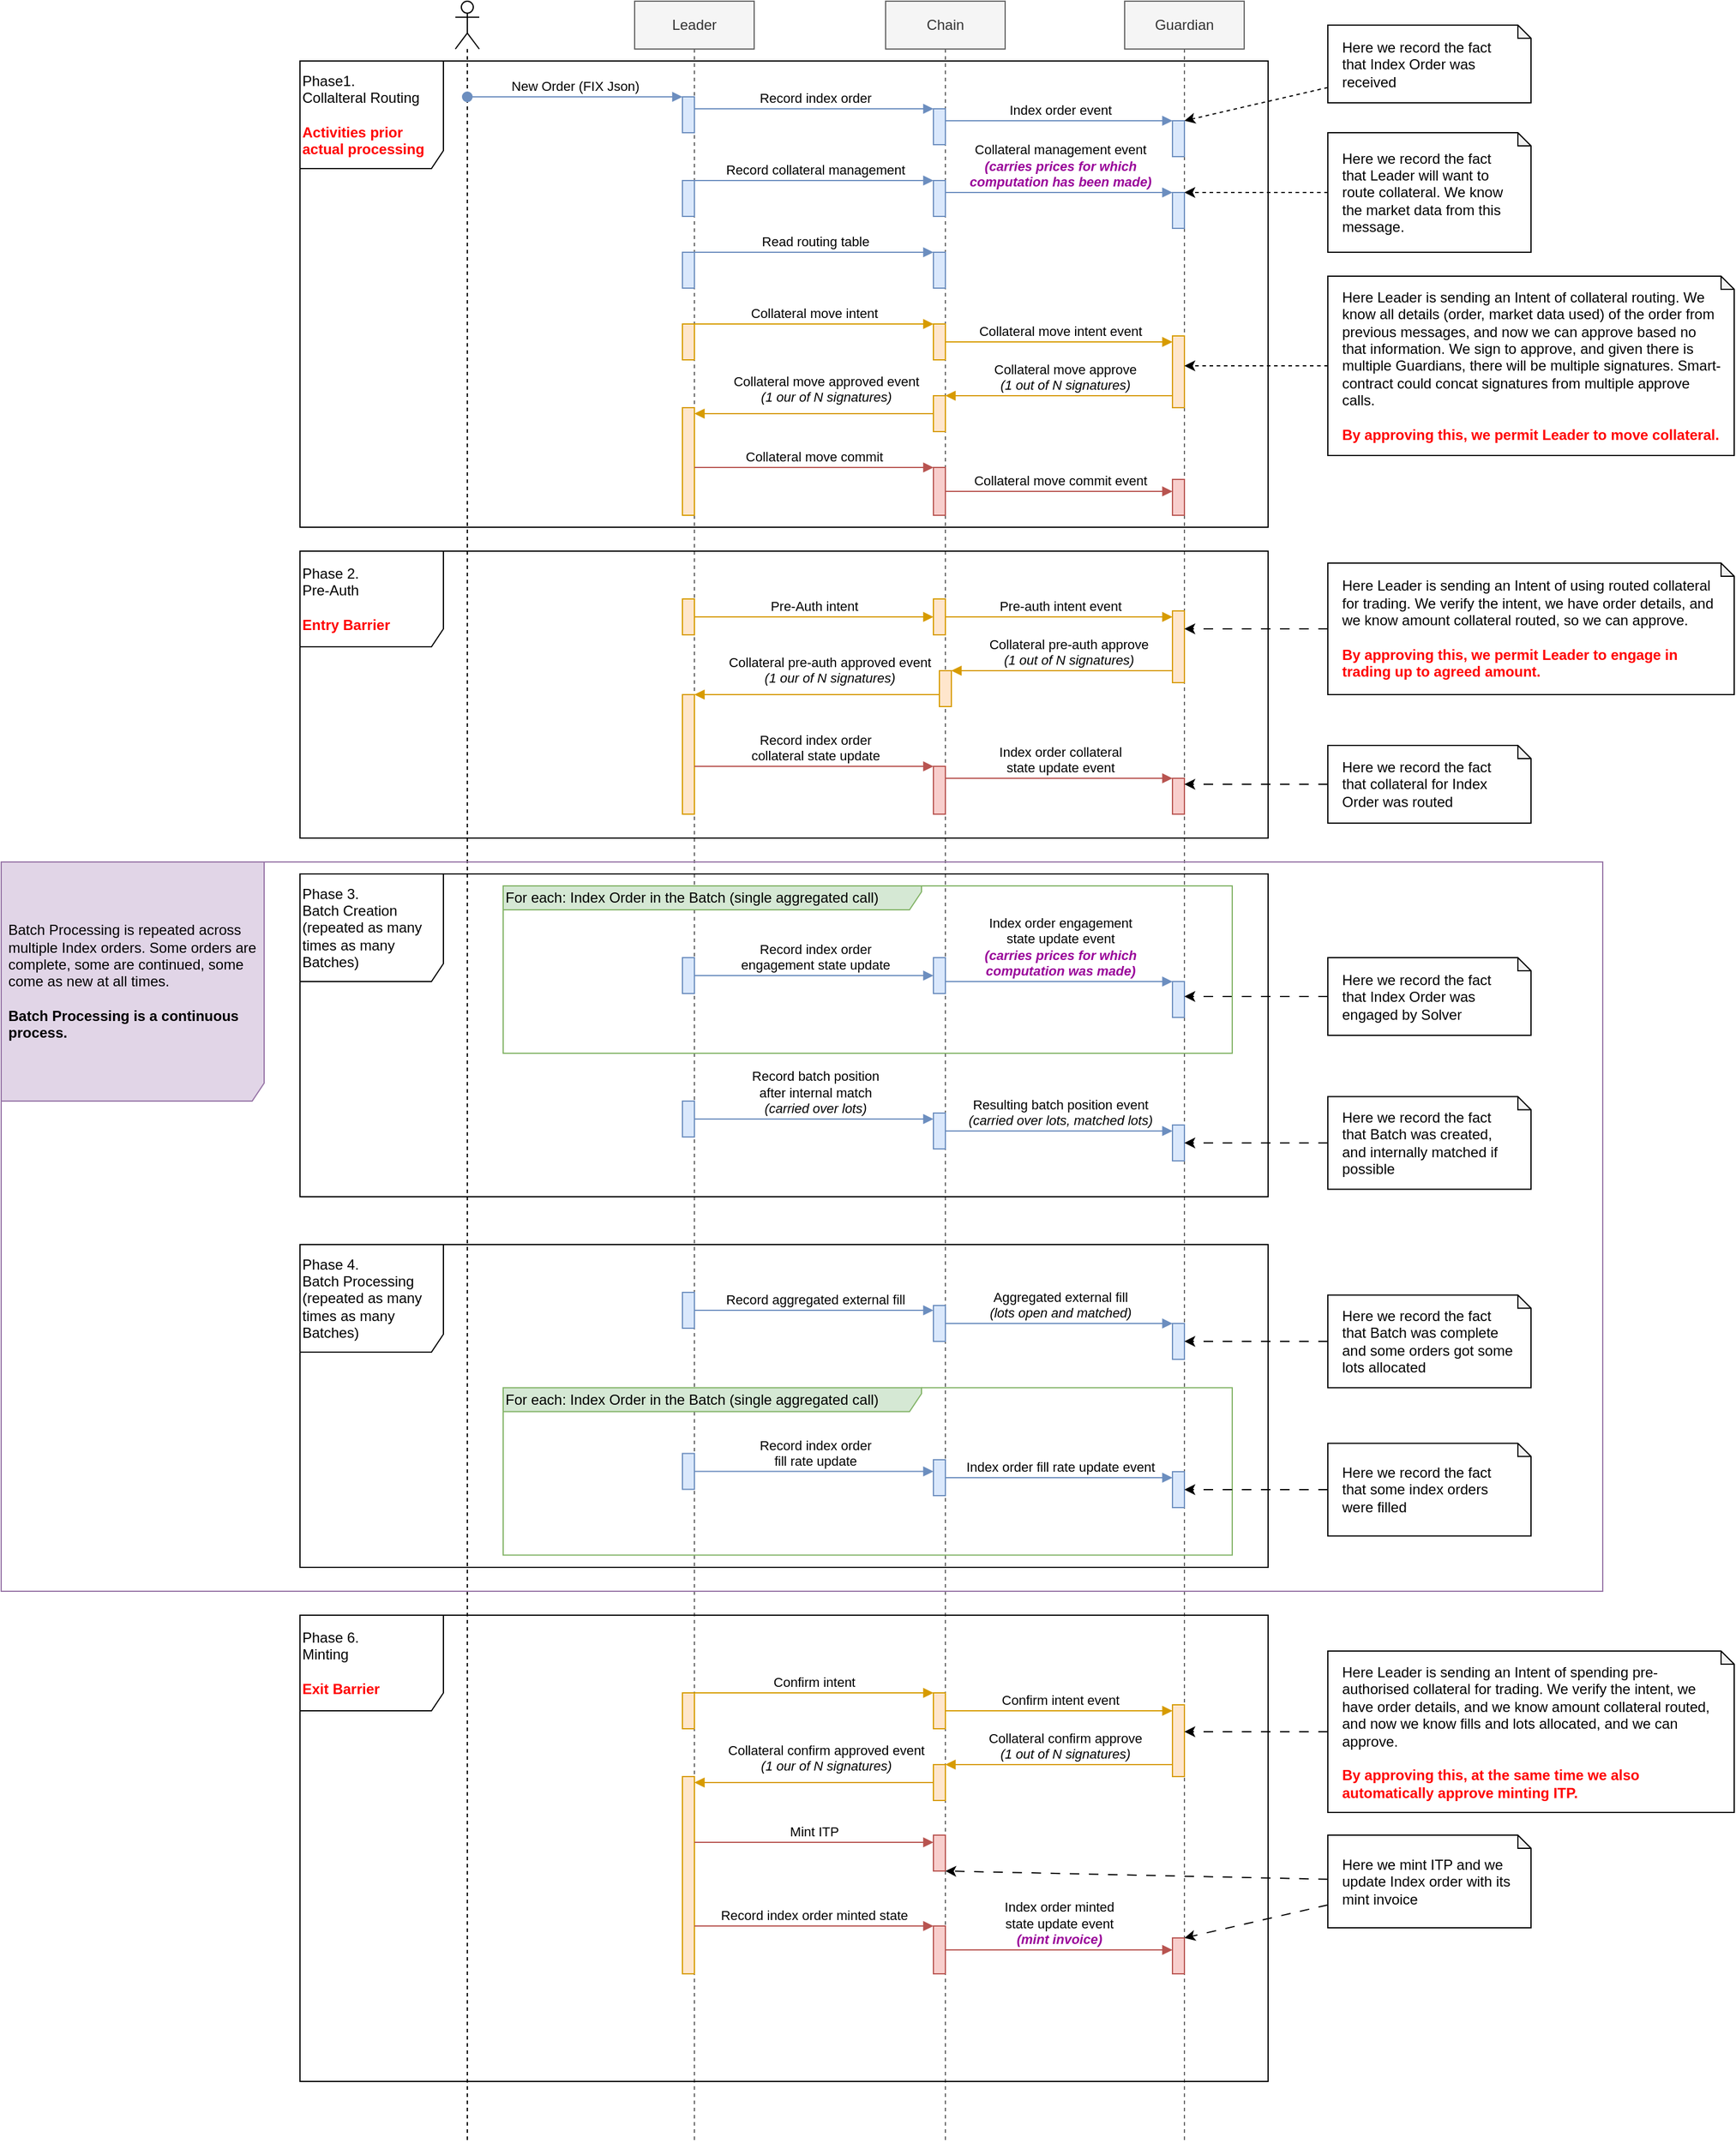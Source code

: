 <mxfile version="24.7.8">
  <diagram name="Page-1" id="x_yUBcDaueEgeCJWjbzD">
    <mxGraphModel dx="3356" dy="1402" grid="1" gridSize="10" guides="1" tooltips="1" connect="1" arrows="1" fold="1" page="1" pageScale="1" pageWidth="1169" pageHeight="827" math="0" shadow="0">
      <root>
        <mxCell id="0" />
        <mxCell id="1" parent="0" />
        <mxCell id="d913A8u-sMoJ_iQ9bTx--52" value="Phase1.&lt;div&gt;Collalteral Routing&lt;/div&gt;&lt;div&gt;&lt;br&gt;&lt;/div&gt;&lt;div&gt;&lt;b&gt;&lt;font color=&quot;#ff0000&quot;&gt;Activities prior actual processing&lt;/font&gt;&lt;/b&gt;&lt;/div&gt;" style="shape=umlFrame;whiteSpace=wrap;html=1;pointerEvents=0;width=120;height=90;align=left;" vertex="1" parent="1">
          <mxGeometry x="-50" y="170" width="810" height="390" as="geometry" />
        </mxCell>
        <mxCell id="d913A8u-sMoJ_iQ9bTx--1" value="Leader" style="shape=umlLifeline;perimeter=lifelinePerimeter;whiteSpace=wrap;html=1;container=1;dropTarget=0;collapsible=0;recursiveResize=0;outlineConnect=0;portConstraint=eastwest;newEdgeStyle={&quot;curved&quot;:0,&quot;rounded&quot;:0};fillColor=#f5f5f5;fontColor=#333333;strokeColor=#666666;" vertex="1" parent="1">
          <mxGeometry x="230" y="120" width="100" height="1790" as="geometry" />
        </mxCell>
        <mxCell id="d913A8u-sMoJ_iQ9bTx--7" value="" style="html=1;points=[[0,0,0,0,5],[0,1,0,0,-5],[1,0,0,0,5],[1,1,0,0,-5]];perimeter=orthogonalPerimeter;outlineConnect=0;targetShapes=umlLifeline;portConstraint=eastwest;newEdgeStyle={&quot;curved&quot;:0,&quot;rounded&quot;:0};fillColor=#dae8fc;strokeColor=#6c8ebf;" vertex="1" parent="d913A8u-sMoJ_iQ9bTx--1">
          <mxGeometry x="40" y="80" width="10" height="30" as="geometry" />
        </mxCell>
        <mxCell id="d913A8u-sMoJ_iQ9bTx--17" value="" style="html=1;points=[[0,0,0,0,5],[0,1,0,0,-5],[1,0,0,0,5],[1,1,0,0,-5]];perimeter=orthogonalPerimeter;outlineConnect=0;targetShapes=umlLifeline;portConstraint=eastwest;newEdgeStyle={&quot;curved&quot;:0,&quot;rounded&quot;:0};fillColor=#dae8fc;strokeColor=#6c8ebf;" vertex="1" parent="d913A8u-sMoJ_iQ9bTx--1">
          <mxGeometry x="40" y="150" width="10" height="30" as="geometry" />
        </mxCell>
        <mxCell id="d913A8u-sMoJ_iQ9bTx--32" value="" style="html=1;points=[[0,0,0,0,5],[0,1,0,0,-5],[1,0,0,0,5],[1,1,0,0,-5]];perimeter=orthogonalPerimeter;outlineConnect=0;targetShapes=umlLifeline;portConstraint=eastwest;newEdgeStyle={&quot;curved&quot;:0,&quot;rounded&quot;:0};fillColor=#dae8fc;strokeColor=#6c8ebf;" vertex="1" parent="d913A8u-sMoJ_iQ9bTx--1">
          <mxGeometry x="40" y="210" width="10" height="30" as="geometry" />
        </mxCell>
        <mxCell id="d913A8u-sMoJ_iQ9bTx--42" value="" style="html=1;points=[[0,0,0,0,5],[0,1,0,0,-5],[1,0,0,0,5],[1,1,0,0,-5]];perimeter=orthogonalPerimeter;outlineConnect=0;targetShapes=umlLifeline;portConstraint=eastwest;newEdgeStyle={&quot;curved&quot;:0,&quot;rounded&quot;:0};fillColor=#ffe6cc;strokeColor=#d79b00;" vertex="1" parent="d913A8u-sMoJ_iQ9bTx--1">
          <mxGeometry x="40" y="340" width="10" height="90" as="geometry" />
        </mxCell>
        <mxCell id="d913A8u-sMoJ_iQ9bTx--54" value="" style="html=1;points=[[0,0,0,0,5],[0,1,0,0,-5],[1,0,0,0,5],[1,1,0,0,-5]];perimeter=orthogonalPerimeter;outlineConnect=0;targetShapes=umlLifeline;portConstraint=eastwest;newEdgeStyle={&quot;curved&quot;:0,&quot;rounded&quot;:0};fillColor=#ffe6cc;strokeColor=#d79b00;" vertex="1" parent="d913A8u-sMoJ_iQ9bTx--1">
          <mxGeometry x="40" y="500" width="10" height="30" as="geometry" />
        </mxCell>
        <mxCell id="d913A8u-sMoJ_iQ9bTx--53" value="" style="html=1;points=[[0,0,0,0,5],[0,1,0,0,-5],[1,0,0,0,5],[1,1,0,0,-5]];perimeter=orthogonalPerimeter;outlineConnect=0;targetShapes=umlLifeline;portConstraint=eastwest;newEdgeStyle={&quot;curved&quot;:0,&quot;rounded&quot;:0};fillColor=#ffe6cc;strokeColor=#d79b00;" vertex="1" parent="d913A8u-sMoJ_iQ9bTx--1">
          <mxGeometry x="40" y="580" width="10" height="100" as="geometry" />
        </mxCell>
        <mxCell id="d913A8u-sMoJ_iQ9bTx--104" value="" style="html=1;points=[[0,0,0,0,5],[0,1,0,0,-5],[1,0,0,0,5],[1,1,0,0,-5]];perimeter=orthogonalPerimeter;outlineConnect=0;targetShapes=umlLifeline;portConstraint=eastwest;newEdgeStyle={&quot;curved&quot;:0,&quot;rounded&quot;:0};fillColor=#dae8fc;strokeColor=#6c8ebf;" vertex="1" parent="d913A8u-sMoJ_iQ9bTx--1">
          <mxGeometry x="40" y="1080" width="10" height="30" as="geometry" />
        </mxCell>
        <mxCell id="d913A8u-sMoJ_iQ9bTx--2" value="Chain" style="shape=umlLifeline;perimeter=lifelinePerimeter;whiteSpace=wrap;html=1;container=1;dropTarget=0;collapsible=0;recursiveResize=0;outlineConnect=0;portConstraint=eastwest;newEdgeStyle={&quot;curved&quot;:0,&quot;rounded&quot;:0};fillColor=#f5f5f5;fontColor=#333333;strokeColor=#666666;" vertex="1" parent="1">
          <mxGeometry x="440" y="120" width="100" height="1790" as="geometry" />
        </mxCell>
        <mxCell id="d913A8u-sMoJ_iQ9bTx--9" value="" style="html=1;points=[[0,0,0,0,5],[0,1,0,0,-5],[1,0,0,0,5],[1,1,0,0,-5]];perimeter=orthogonalPerimeter;outlineConnect=0;targetShapes=umlLifeline;portConstraint=eastwest;newEdgeStyle={&quot;curved&quot;:0,&quot;rounded&quot;:0};fillColor=#dae8fc;strokeColor=#6c8ebf;" vertex="1" parent="d913A8u-sMoJ_iQ9bTx--2">
          <mxGeometry x="40" y="90" width="10" height="30" as="geometry" />
        </mxCell>
        <mxCell id="d913A8u-sMoJ_iQ9bTx--15" value="" style="html=1;points=[[0,0,0,0,5],[0,1,0,0,-5],[1,0,0,0,5],[1,1,0,0,-5]];perimeter=orthogonalPerimeter;outlineConnect=0;targetShapes=umlLifeline;portConstraint=eastwest;newEdgeStyle={&quot;curved&quot;:0,&quot;rounded&quot;:0};fillColor=#dae8fc;strokeColor=#6c8ebf;" vertex="1" parent="d913A8u-sMoJ_iQ9bTx--2">
          <mxGeometry x="40" y="150" width="10" height="30" as="geometry" />
        </mxCell>
        <mxCell id="d913A8u-sMoJ_iQ9bTx--33" value="" style="html=1;points=[[0,0,0,0,5],[0,1,0,0,-5],[1,0,0,0,5],[1,1,0,0,-5]];perimeter=orthogonalPerimeter;outlineConnect=0;targetShapes=umlLifeline;portConstraint=eastwest;newEdgeStyle={&quot;curved&quot;:0,&quot;rounded&quot;:0};fillColor=#dae8fc;strokeColor=#6c8ebf;" vertex="1" parent="d913A8u-sMoJ_iQ9bTx--2">
          <mxGeometry x="40" y="210" width="10" height="30" as="geometry" />
        </mxCell>
        <mxCell id="d913A8u-sMoJ_iQ9bTx--35" value="" style="html=1;points=[[0,0,0,0,5],[0,1,0,0,-5],[1,0,0,0,5],[1,1,0,0,-5]];perimeter=orthogonalPerimeter;outlineConnect=0;targetShapes=umlLifeline;portConstraint=eastwest;newEdgeStyle={&quot;curved&quot;:0,&quot;rounded&quot;:0};fillColor=#ffe6cc;strokeColor=#d79b00;" vertex="1" parent="d913A8u-sMoJ_iQ9bTx--2">
          <mxGeometry x="-170" y="270" width="10" height="30" as="geometry" />
        </mxCell>
        <mxCell id="d913A8u-sMoJ_iQ9bTx--36" value="" style="html=1;points=[[0,0,0,0,5],[0,1,0,0,-5],[1,0,0,0,5],[1,1,0,0,-5]];perimeter=orthogonalPerimeter;outlineConnect=0;targetShapes=umlLifeline;portConstraint=eastwest;newEdgeStyle={&quot;curved&quot;:0,&quot;rounded&quot;:0};fillColor=#ffe6cc;strokeColor=#d79b00;" vertex="1" parent="d913A8u-sMoJ_iQ9bTx--2">
          <mxGeometry x="40" y="270" width="10" height="30" as="geometry" />
        </mxCell>
        <mxCell id="d913A8u-sMoJ_iQ9bTx--37" value="Collateral move intent" style="html=1;verticalAlign=bottom;endArrow=block;curved=0;rounded=0;fillColor=#ffe6cc;strokeColor=#d79b00;" edge="1" parent="d913A8u-sMoJ_iQ9bTx--2" source="d913A8u-sMoJ_iQ9bTx--35" target="d913A8u-sMoJ_iQ9bTx--36">
          <mxGeometry width="80" relative="1" as="geometry">
            <mxPoint x="-150" y="320" as="sourcePoint" />
            <mxPoint x="40" y="320" as="targetPoint" />
            <mxPoint as="offset" />
            <Array as="points">
              <mxPoint x="-40" y="270" />
            </Array>
          </mxGeometry>
        </mxCell>
        <mxCell id="d913A8u-sMoJ_iQ9bTx--40" value="" style="html=1;points=[[0,0,0,0,5],[0,1,0,0,-5],[1,0,0,0,5],[1,1,0,0,-5]];perimeter=orthogonalPerimeter;outlineConnect=0;targetShapes=umlLifeline;portConstraint=eastwest;newEdgeStyle={&quot;curved&quot;:0,&quot;rounded&quot;:0};fillColor=#ffe6cc;strokeColor=#d79b00;" vertex="1" parent="d913A8u-sMoJ_iQ9bTx--2">
          <mxGeometry x="40" y="330" width="10" height="30" as="geometry" />
        </mxCell>
        <mxCell id="d913A8u-sMoJ_iQ9bTx--55" value="" style="html=1;points=[[0,0,0,0,5],[0,1,0,0,-5],[1,0,0,0,5],[1,1,0,0,-5]];perimeter=orthogonalPerimeter;outlineConnect=0;targetShapes=umlLifeline;portConstraint=eastwest;newEdgeStyle={&quot;curved&quot;:0,&quot;rounded&quot;:0};fillColor=#ffe6cc;strokeColor=#d79b00;" vertex="1" parent="d913A8u-sMoJ_iQ9bTx--2">
          <mxGeometry x="40" y="500" width="10" height="30" as="geometry" />
        </mxCell>
        <mxCell id="d913A8u-sMoJ_iQ9bTx--57" value="" style="html=1;points=[[0,0,0,0,5],[0,1,0,0,-5],[1,0,0,0,5],[1,1,0,0,-5]];perimeter=orthogonalPerimeter;outlineConnect=0;targetShapes=umlLifeline;portConstraint=eastwest;newEdgeStyle={&quot;curved&quot;:0,&quot;rounded&quot;:0};fillColor=#ffe6cc;strokeColor=#d79b00;" vertex="1" parent="d913A8u-sMoJ_iQ9bTx--2">
          <mxGeometry x="45" y="560" width="10" height="30" as="geometry" />
        </mxCell>
        <mxCell id="d913A8u-sMoJ_iQ9bTx--75" value="" style="html=1;points=[[0,0,0,0,5],[0,1,0,0,-5],[1,0,0,0,5],[1,1,0,0,-5]];perimeter=orthogonalPerimeter;outlineConnect=0;targetShapes=umlLifeline;portConstraint=eastwest;newEdgeStyle={&quot;curved&quot;:0,&quot;rounded&quot;:0};fillColor=#f8cecc;strokeColor=#b85450;" vertex="1" parent="d913A8u-sMoJ_iQ9bTx--2">
          <mxGeometry x="40" y="640" width="10" height="40" as="geometry" />
        </mxCell>
        <mxCell id="d913A8u-sMoJ_iQ9bTx--105" value="" style="html=1;points=[[0,0,0,0,5],[0,1,0,0,-5],[1,0,0,0,5],[1,1,0,0,-5]];perimeter=orthogonalPerimeter;outlineConnect=0;targetShapes=umlLifeline;portConstraint=eastwest;newEdgeStyle={&quot;curved&quot;:0,&quot;rounded&quot;:0};fillColor=#dae8fc;strokeColor=#6c8ebf;" vertex="1" parent="d913A8u-sMoJ_iQ9bTx--2">
          <mxGeometry x="40" y="1091" width="10" height="30" as="geometry" />
        </mxCell>
        <mxCell id="d913A8u-sMoJ_iQ9bTx--142" value="" style="html=1;points=[[0,0,0,0,5],[0,1,0,0,-5],[1,0,0,0,5],[1,1,0,0,-5]];perimeter=orthogonalPerimeter;outlineConnect=0;targetShapes=umlLifeline;portConstraint=eastwest;newEdgeStyle={&quot;curved&quot;:0,&quot;rounded&quot;:0};fillColor=#f8cecc;strokeColor=#b85450;" vertex="1" parent="d913A8u-sMoJ_iQ9bTx--2">
          <mxGeometry x="40" y="390" width="10" height="40" as="geometry" />
        </mxCell>
        <mxCell id="d913A8u-sMoJ_iQ9bTx--149" value="" style="html=1;points=[[0,0,0,0,5],[0,1,0,0,-5],[1,0,0,0,5],[1,1,0,0,-5]];perimeter=orthogonalPerimeter;outlineConnect=0;targetShapes=umlLifeline;portConstraint=eastwest;newEdgeStyle={&quot;curved&quot;:0,&quot;rounded&quot;:0};fillColor=#f8cecc;strokeColor=#b85450;" vertex="1" parent="d913A8u-sMoJ_iQ9bTx--2">
          <mxGeometry x="40" y="1610" width="10" height="40" as="geometry" />
        </mxCell>
        <mxCell id="d913A8u-sMoJ_iQ9bTx--3" value="Guardian" style="shape=umlLifeline;perimeter=lifelinePerimeter;whiteSpace=wrap;html=1;container=1;dropTarget=0;collapsible=0;recursiveResize=0;outlineConnect=0;portConstraint=eastwest;newEdgeStyle={&quot;curved&quot;:0,&quot;rounded&quot;:0};fillColor=#f5f5f5;fontColor=#333333;strokeColor=#666666;" vertex="1" parent="1">
          <mxGeometry x="640" y="120" width="100" height="1790" as="geometry" />
        </mxCell>
        <mxCell id="d913A8u-sMoJ_iQ9bTx--19" value="" style="html=1;points=[[0,0,0,0,5],[0,1,0,0,-5],[1,0,0,0,5],[1,1,0,0,-5]];perimeter=orthogonalPerimeter;outlineConnect=0;targetShapes=umlLifeline;portConstraint=eastwest;newEdgeStyle={&quot;curved&quot;:0,&quot;rounded&quot;:0};fillColor=#dae8fc;strokeColor=#6c8ebf;" vertex="1" parent="d913A8u-sMoJ_iQ9bTx--3">
          <mxGeometry x="40" y="100" width="10" height="30" as="geometry" />
        </mxCell>
        <mxCell id="d913A8u-sMoJ_iQ9bTx--27" value="" style="html=1;points=[[0,0,0,0,5],[0,1,0,0,-5],[1,0,0,0,5],[1,1,0,0,-5]];perimeter=orthogonalPerimeter;outlineConnect=0;targetShapes=umlLifeline;portConstraint=eastwest;newEdgeStyle={&quot;curved&quot;:0,&quot;rounded&quot;:0};fillColor=#dae8fc;strokeColor=#6c8ebf;" vertex="1" parent="d913A8u-sMoJ_iQ9bTx--3">
          <mxGeometry x="40" y="160" width="10" height="30" as="geometry" />
        </mxCell>
        <mxCell id="d913A8u-sMoJ_iQ9bTx--38" value="" style="html=1;points=[[0,0,0,0,5],[0,1,0,0,-5],[1,0,0,0,5],[1,1,0,0,-5]];perimeter=orthogonalPerimeter;outlineConnect=0;targetShapes=umlLifeline;portConstraint=eastwest;newEdgeStyle={&quot;curved&quot;:0,&quot;rounded&quot;:0};fillColor=#ffe6cc;strokeColor=#d79b00;" vertex="1" parent="d913A8u-sMoJ_iQ9bTx--3">
          <mxGeometry x="40" y="280" width="10" height="60" as="geometry" />
        </mxCell>
        <mxCell id="d913A8u-sMoJ_iQ9bTx--58" value="" style="html=1;points=[[0,0,0,0,5],[0,1,0,0,-5],[1,0,0,0,5],[1,1,0,0,-5]];perimeter=orthogonalPerimeter;outlineConnect=0;targetShapes=umlLifeline;portConstraint=eastwest;newEdgeStyle={&quot;curved&quot;:0,&quot;rounded&quot;:0};fillColor=#ffe6cc;strokeColor=#d79b00;" vertex="1" parent="d913A8u-sMoJ_iQ9bTx--3">
          <mxGeometry x="40" y="510" width="10" height="60" as="geometry" />
        </mxCell>
        <mxCell id="d913A8u-sMoJ_iQ9bTx--106" value="" style="html=1;points=[[0,0,0,0,5],[0,1,0,0,-5],[1,0,0,0,5],[1,1,0,0,-5]];perimeter=orthogonalPerimeter;outlineConnect=0;targetShapes=umlLifeline;portConstraint=eastwest;newEdgeStyle={&quot;curved&quot;:0,&quot;rounded&quot;:0};fillColor=#dae8fc;strokeColor=#6c8ebf;" vertex="1" parent="d913A8u-sMoJ_iQ9bTx--3">
          <mxGeometry x="40" y="1106" width="10" height="30" as="geometry" />
        </mxCell>
        <mxCell id="d913A8u-sMoJ_iQ9bTx--143" value="" style="html=1;points=[[0,0,0,0,5],[0,1,0,0,-5],[1,0,0,0,5],[1,1,0,0,-5]];perimeter=orthogonalPerimeter;outlineConnect=0;targetShapes=umlLifeline;portConstraint=eastwest;newEdgeStyle={&quot;curved&quot;:0,&quot;rounded&quot;:0};fillColor=#f8cecc;strokeColor=#b85450;" vertex="1" parent="d913A8u-sMoJ_iQ9bTx--3">
          <mxGeometry x="40" y="400" width="10" height="30" as="geometry" />
        </mxCell>
        <mxCell id="d913A8u-sMoJ_iQ9bTx--4" value="" style="shape=umlLifeline;perimeter=lifelinePerimeter;whiteSpace=wrap;html=1;container=1;dropTarget=0;collapsible=0;recursiveResize=0;outlineConnect=0;portConstraint=eastwest;newEdgeStyle={&quot;curved&quot;:0,&quot;rounded&quot;:0};participant=umlActor;" vertex="1" parent="1">
          <mxGeometry x="80" y="120" width="20" height="1790" as="geometry" />
        </mxCell>
        <mxCell id="d913A8u-sMoJ_iQ9bTx--8" value="New Order (FIX Json)" style="html=1;verticalAlign=bottom;startArrow=oval;endArrow=block;startSize=8;curved=0;rounded=0;fillColor=#dae8fc;strokeColor=#6c8ebf;" edge="1" target="d913A8u-sMoJ_iQ9bTx--7" parent="1" source="d913A8u-sMoJ_iQ9bTx--4">
          <mxGeometry relative="1" as="geometry">
            <mxPoint x="200" y="205" as="sourcePoint" />
            <Array as="points">
              <mxPoint x="220" y="200" />
            </Array>
          </mxGeometry>
        </mxCell>
        <mxCell id="d913A8u-sMoJ_iQ9bTx--26" value="Index order event" style="html=1;verticalAlign=bottom;endArrow=block;curved=0;rounded=0;fillColor=#dae8fc;strokeColor=#6c8ebf;" edge="1" parent="1">
          <mxGeometry x="0.004" width="80" relative="1" as="geometry">
            <mxPoint x="490" y="220" as="sourcePoint" />
            <mxPoint x="680" y="220" as="targetPoint" />
            <mxPoint as="offset" />
          </mxGeometry>
        </mxCell>
        <mxCell id="d913A8u-sMoJ_iQ9bTx--30" value="Record collateral management" style="html=1;verticalAlign=bottom;endArrow=block;curved=0;rounded=0;fillColor=#dae8fc;strokeColor=#6c8ebf;" edge="1" parent="1" source="d913A8u-sMoJ_iQ9bTx--17" target="d913A8u-sMoJ_iQ9bTx--15">
          <mxGeometry x="0.004" width="80" relative="1" as="geometry">
            <mxPoint x="290" y="330" as="sourcePoint" />
            <mxPoint x="480" y="330" as="targetPoint" />
            <mxPoint as="offset" />
            <Array as="points">
              <mxPoint x="400" y="270" />
            </Array>
          </mxGeometry>
        </mxCell>
        <mxCell id="d913A8u-sMoJ_iQ9bTx--31" value="Record index order" style="html=1;verticalAlign=bottom;endArrow=block;curved=0;rounded=0;fillColor=#dae8fc;strokeColor=#6c8ebf;" edge="1" parent="1" source="d913A8u-sMoJ_iQ9bTx--7" target="d913A8u-sMoJ_iQ9bTx--9">
          <mxGeometry x="0.004" width="80" relative="1" as="geometry">
            <mxPoint x="370" y="190" as="sourcePoint" />
            <mxPoint x="480" y="220" as="targetPoint" />
            <mxPoint as="offset" />
            <Array as="points">
              <mxPoint x="360" y="210" />
            </Array>
          </mxGeometry>
        </mxCell>
        <mxCell id="d913A8u-sMoJ_iQ9bTx--28" value="Collateral management event&lt;div&gt;&lt;i&gt;&lt;b&gt;&lt;font color=&quot;#990099&quot;&gt;(carries prices for which&lt;/font&gt;&lt;/b&gt;&lt;/i&gt;&lt;/div&gt;&lt;div&gt;&lt;i&gt;&lt;b&gt;&lt;font color=&quot;#990099&quot;&gt;computation has been made)&lt;/font&gt;&lt;/b&gt;&lt;/i&gt;&lt;/div&gt;" style="html=1;verticalAlign=bottom;endArrow=block;curved=0;rounded=0;fillColor=#dae8fc;strokeColor=#6c8ebf;" edge="1" parent="1" source="d913A8u-sMoJ_iQ9bTx--15" target="d913A8u-sMoJ_iQ9bTx--27">
          <mxGeometry x="0.004" width="80" relative="1" as="geometry">
            <mxPoint x="490" y="290" as="sourcePoint" />
            <mxPoint x="680" y="290" as="targetPoint" />
            <mxPoint as="offset" />
            <Array as="points">
              <mxPoint x="610" y="280" />
            </Array>
          </mxGeometry>
        </mxCell>
        <mxCell id="d913A8u-sMoJ_iQ9bTx--34" value="Read routing table" style="html=1;verticalAlign=bottom;endArrow=block;curved=0;rounded=0;fillColor=#dae8fc;strokeColor=#6c8ebf;" edge="1" parent="1" source="d913A8u-sMoJ_iQ9bTx--32" target="d913A8u-sMoJ_iQ9bTx--33">
          <mxGeometry x="0.004" width="80" relative="1" as="geometry">
            <mxPoint x="290" y="380" as="sourcePoint" />
            <mxPoint x="480" y="380" as="targetPoint" />
            <mxPoint as="offset" />
            <Array as="points">
              <mxPoint x="400" y="330" />
            </Array>
          </mxGeometry>
        </mxCell>
        <mxCell id="d913A8u-sMoJ_iQ9bTx--39" value="Collateral move intent event" style="html=1;verticalAlign=bottom;endArrow=block;rounded=0;fillColor=#ffe6cc;strokeColor=#d79b00;" edge="1" parent="1" target="d913A8u-sMoJ_iQ9bTx--38" source="d913A8u-sMoJ_iQ9bTx--36">
          <mxGeometry x="0.004" width="80" relative="1" as="geometry">
            <mxPoint x="490" y="400" as="sourcePoint" />
            <mxPoint x="680" y="410" as="targetPoint" />
            <mxPoint as="offset" />
          </mxGeometry>
        </mxCell>
        <mxCell id="d913A8u-sMoJ_iQ9bTx--41" value="Collateral move approve&lt;div&gt;&lt;i&gt;(1 out of N signatures)&lt;/i&gt;&lt;/div&gt;" style="html=1;verticalAlign=bottom;endArrow=block;rounded=0;fillColor=#ffe6cc;strokeColor=#d79b00;" edge="1" parent="1" source="d913A8u-sMoJ_iQ9bTx--38" target="d913A8u-sMoJ_iQ9bTx--40">
          <mxGeometry x="-0.053" width="80" relative="1" as="geometry">
            <mxPoint x="570" y="500" as="sourcePoint" />
            <mxPoint x="690" y="410" as="targetPoint" />
            <mxPoint as="offset" />
          </mxGeometry>
        </mxCell>
        <mxCell id="d913A8u-sMoJ_iQ9bTx--43" value="Collateral move approved event&lt;br&gt;&lt;i&gt;(1 our of N signatures)&lt;/i&gt;" style="html=1;verticalAlign=bottom;endArrow=block;rounded=0;fillColor=#ffe6cc;strokeColor=#d79b00;" edge="1" parent="1" source="d913A8u-sMoJ_iQ9bTx--40" target="d913A8u-sMoJ_iQ9bTx--42">
          <mxGeometry x="-0.1" y="-5" width="80" relative="1" as="geometry">
            <mxPoint x="490" y="490" as="sourcePoint" />
            <mxPoint x="300" y="490" as="targetPoint" />
            <mxPoint as="offset" />
          </mxGeometry>
        </mxCell>
        <mxCell id="d913A8u-sMoJ_iQ9bTx--47" style="rounded=0;orthogonalLoop=1;jettySize=auto;html=1;dashed=1;" edge="1" parent="1" source="d913A8u-sMoJ_iQ9bTx--44" target="d913A8u-sMoJ_iQ9bTx--19">
          <mxGeometry relative="1" as="geometry">
            <mxPoint x="760" y="260" as="targetPoint" />
          </mxGeometry>
        </mxCell>
        <mxCell id="d913A8u-sMoJ_iQ9bTx--44" value="Here we record the fact that Index Order was received" style="shape=note;whiteSpace=wrap;html=1;backgroundOutline=1;darkOpacity=0.05;size=11;spacingLeft=10;spacingBottom=10;spacingTop=10;spacingRight=10;align=left;" vertex="1" parent="1">
          <mxGeometry x="810" y="140" width="170" height="65" as="geometry" />
        </mxCell>
        <mxCell id="d913A8u-sMoJ_iQ9bTx--49" style="rounded=0;orthogonalLoop=1;jettySize=auto;html=1;dashed=1;" edge="1" parent="1" source="d913A8u-sMoJ_iQ9bTx--48" target="d913A8u-sMoJ_iQ9bTx--27">
          <mxGeometry relative="1" as="geometry" />
        </mxCell>
        <mxCell id="d913A8u-sMoJ_iQ9bTx--48" value="Here we record the fact that Leader will want to route collateral. We know the market data from this message." style="shape=note;whiteSpace=wrap;html=1;backgroundOutline=1;darkOpacity=0.05;size=11;spacingLeft=10;spacingBottom=10;spacingTop=10;spacingRight=10;align=left;" vertex="1" parent="1">
          <mxGeometry x="810" y="230" width="170" height="100" as="geometry" />
        </mxCell>
        <mxCell id="d913A8u-sMoJ_iQ9bTx--51" style="rounded=0;orthogonalLoop=1;jettySize=auto;html=1;dashed=1;" edge="1" parent="1" source="d913A8u-sMoJ_iQ9bTx--50" target="d913A8u-sMoJ_iQ9bTx--38">
          <mxGeometry relative="1" as="geometry" />
        </mxCell>
        <mxCell id="d913A8u-sMoJ_iQ9bTx--50" value="Here Leader is sending an Intent of collateral routing. We know all details (order, market data used) of the order from previous messages, and now we can approve based no that information. We sign to approve, and given there is multiple Guardians, there will be multiple signatures. Smart-contract could concat signatures from multiple approve calls.&lt;div&gt;&lt;br&gt;&lt;div&gt;&lt;b&gt;&lt;font color=&quot;#ff0000&quot;&gt;By approving this, we permit Leader to move collateral.&lt;/font&gt;&lt;/b&gt;&lt;/div&gt;&lt;/div&gt;" style="shape=note;whiteSpace=wrap;html=1;backgroundOutline=1;darkOpacity=0.05;size=11;spacingLeft=10;spacingBottom=10;spacingTop=10;spacingRight=10;align=left;" vertex="1" parent="1">
          <mxGeometry x="810" y="350" width="340" height="150" as="geometry" />
        </mxCell>
        <mxCell id="d913A8u-sMoJ_iQ9bTx--56" value="Pre-Auth intent" style="html=1;verticalAlign=bottom;endArrow=block;rounded=0;fillColor=#ffe6cc;strokeColor=#d79b00;" edge="1" parent="1" source="d913A8u-sMoJ_iQ9bTx--54" target="d913A8u-sMoJ_iQ9bTx--55">
          <mxGeometry width="80" relative="1" as="geometry">
            <mxPoint x="290" y="650" as="sourcePoint" />
            <mxPoint x="480" y="650" as="targetPoint" />
            <mxPoint as="offset" />
          </mxGeometry>
        </mxCell>
        <mxCell id="d913A8u-sMoJ_iQ9bTx--59" value="Pre-auth intent event" style="html=1;verticalAlign=bottom;endArrow=block;rounded=0;fillColor=#ffe6cc;strokeColor=#d79b00;" edge="1" parent="1" source="d913A8u-sMoJ_iQ9bTx--55" target="d913A8u-sMoJ_iQ9bTx--58">
          <mxGeometry x="0.004" width="80" relative="1" as="geometry">
            <mxPoint x="490" y="610" as="sourcePoint" />
            <mxPoint x="680" y="620" as="targetPoint" />
            <mxPoint as="offset" />
          </mxGeometry>
        </mxCell>
        <mxCell id="d913A8u-sMoJ_iQ9bTx--60" value="Collateral pre-auth approve&lt;div&gt;&lt;i&gt;(1 out of N signatures)&lt;/i&gt;&lt;/div&gt;" style="html=1;verticalAlign=bottom;endArrow=block;rounded=0;fillColor=#ffe6cc;strokeColor=#d79b00;" edge="1" parent="1" source="d913A8u-sMoJ_iQ9bTx--58" target="d913A8u-sMoJ_iQ9bTx--57">
          <mxGeometry x="-0.053" width="80" relative="1" as="geometry">
            <mxPoint x="570" y="710" as="sourcePoint" />
            <mxPoint x="690" y="620" as="targetPoint" />
            <mxPoint as="offset" />
          </mxGeometry>
        </mxCell>
        <mxCell id="d913A8u-sMoJ_iQ9bTx--61" value="Collateral pre-auth approved event&lt;br&gt;&lt;i&gt;(1 our of N signatures)&lt;/i&gt;" style="html=1;verticalAlign=bottom;endArrow=block;rounded=0;fillColor=#ffe6cc;strokeColor=#d79b00;" edge="1" parent="1" source="d913A8u-sMoJ_iQ9bTx--57" target="d913A8u-sMoJ_iQ9bTx--53">
          <mxGeometry x="-0.1" y="-5" width="80" relative="1" as="geometry">
            <mxPoint x="490" y="700" as="sourcePoint" />
            <mxPoint x="300" y="700" as="targetPoint" />
            <mxPoint as="offset" />
          </mxGeometry>
        </mxCell>
        <mxCell id="d913A8u-sMoJ_iQ9bTx--63" style="rounded=0;orthogonalLoop=1;jettySize=auto;html=1;dashed=1;dashPattern=8 8;" edge="1" parent="1" source="d913A8u-sMoJ_iQ9bTx--62" target="d913A8u-sMoJ_iQ9bTx--58">
          <mxGeometry relative="1" as="geometry" />
        </mxCell>
        <mxCell id="d913A8u-sMoJ_iQ9bTx--62" value="Here Leader is sending an Intent of using routed collateral for trading. We verify the intent, we have order details, and we know amount collateral routed, so we can approve.&lt;div&gt;&lt;br&gt;&lt;div&gt;&lt;b&gt;&lt;font color=&quot;#ff0000&quot;&gt;By approving this, we permit Leader to engage in trading up to agreed amount.&lt;/font&gt;&lt;/b&gt;&lt;/div&gt;&lt;/div&gt;" style="shape=note;whiteSpace=wrap;html=1;backgroundOutline=1;darkOpacity=0.05;size=11;spacingLeft=10;spacingBottom=10;spacingTop=10;spacingRight=10;align=left;" vertex="1" parent="1">
          <mxGeometry x="810" y="590" width="340" height="110" as="geometry" />
        </mxCell>
        <mxCell id="d913A8u-sMoJ_iQ9bTx--76" value="" style="html=1;points=[[0,0,0,0,5],[0,1,0,0,-5],[1,0,0,0,5],[1,1,0,0,-5]];perimeter=orthogonalPerimeter;outlineConnect=0;targetShapes=umlLifeline;portConstraint=eastwest;newEdgeStyle={&quot;curved&quot;:0,&quot;rounded&quot;:0};fillColor=#f8cecc;strokeColor=#b85450;" vertex="1" parent="1">
          <mxGeometry x="680" y="770" width="10" height="30" as="geometry" />
        </mxCell>
        <mxCell id="d913A8u-sMoJ_iQ9bTx--77" value="Index order collateral&lt;div&gt;state update event&lt;/div&gt;" style="html=1;verticalAlign=bottom;endArrow=block;curved=0;rounded=0;fillColor=#f8cecc;strokeColor=#b85450;" edge="1" parent="1" source="d913A8u-sMoJ_iQ9bTx--75" target="d913A8u-sMoJ_iQ9bTx--76">
          <mxGeometry x="0.004" width="80" relative="1" as="geometry">
            <mxPoint x="490" y="750" as="sourcePoint" />
            <mxPoint x="680" y="750" as="targetPoint" />
            <mxPoint as="offset" />
            <Array as="points">
              <mxPoint x="600" y="770" />
            </Array>
          </mxGeometry>
        </mxCell>
        <mxCell id="d913A8u-sMoJ_iQ9bTx--78" value="Record index order&lt;div&gt;collateral state update&lt;/div&gt;" style="html=1;verticalAlign=bottom;endArrow=block;rounded=0;fillColor=#f8cecc;strokeColor=#b85450;" edge="1" parent="1" source="d913A8u-sMoJ_iQ9bTx--53" target="d913A8u-sMoJ_iQ9bTx--75">
          <mxGeometry x="0.004" width="80" relative="1" as="geometry">
            <mxPoint x="280" y="745" as="sourcePoint" />
            <mxPoint x="750" y="790" as="targetPoint" />
            <mxPoint as="offset" />
          </mxGeometry>
        </mxCell>
        <mxCell id="d913A8u-sMoJ_iQ9bTx--81" style="rounded=0;orthogonalLoop=1;jettySize=auto;html=1;dashed=1;dashPattern=8 8;" edge="1" parent="1" source="d913A8u-sMoJ_iQ9bTx--79" target="d913A8u-sMoJ_iQ9bTx--76">
          <mxGeometry relative="1" as="geometry" />
        </mxCell>
        <mxCell id="d913A8u-sMoJ_iQ9bTx--79" value="Here we record the fact that collateral for Index Order was routed" style="shape=note;whiteSpace=wrap;html=1;backgroundOutline=1;darkOpacity=0.05;size=11;spacingLeft=10;spacingBottom=10;spacingTop=10;spacingRight=10;align=left;" vertex="1" parent="1">
          <mxGeometry x="810" y="742.5" width="170" height="65" as="geometry" />
        </mxCell>
        <mxCell id="d913A8u-sMoJ_iQ9bTx--82" value="Phase 2.&lt;div&gt;Pre-Auth&lt;/div&gt;&lt;div&gt;&lt;br&gt;&lt;/div&gt;&lt;div&gt;&lt;b&gt;&lt;font color=&quot;#ff0000&quot;&gt;Entry Barrier&lt;/font&gt;&lt;/b&gt;&lt;/div&gt;" style="shape=umlFrame;whiteSpace=wrap;html=1;pointerEvents=0;width=120;height=80;align=left;" vertex="1" parent="1">
          <mxGeometry x="-50" y="580" width="810" height="240" as="geometry" />
        </mxCell>
        <mxCell id="d913A8u-sMoJ_iQ9bTx--83" value="" style="html=1;points=[[0,0,0,0,5],[0,1,0,0,-5],[1,0,0,0,5],[1,1,0,0,-5]];perimeter=orthogonalPerimeter;outlineConnect=0;targetShapes=umlLifeline;portConstraint=eastwest;newEdgeStyle={&quot;curved&quot;:0,&quot;rounded&quot;:0};fillColor=#dae8fc;strokeColor=#6c8ebf;" vertex="1" parent="1">
          <mxGeometry x="270" y="920" width="10" height="30" as="geometry" />
        </mxCell>
        <mxCell id="d913A8u-sMoJ_iQ9bTx--84" value="" style="html=1;points=[[0,0,0,0,5],[0,1,0,0,-5],[1,0,0,0,5],[1,1,0,0,-5]];perimeter=orthogonalPerimeter;outlineConnect=0;targetShapes=umlLifeline;portConstraint=eastwest;newEdgeStyle={&quot;curved&quot;:0,&quot;rounded&quot;:0};fillColor=#dae8fc;strokeColor=#6c8ebf;" vertex="1" parent="1">
          <mxGeometry x="480" y="920" width="10" height="30" as="geometry" />
        </mxCell>
        <mxCell id="d913A8u-sMoJ_iQ9bTx--85" value="" style="html=1;points=[[0,0,0,0,5],[0,1,0,0,-5],[1,0,0,0,5],[1,1,0,0,-5]];perimeter=orthogonalPerimeter;outlineConnect=0;targetShapes=umlLifeline;portConstraint=eastwest;newEdgeStyle={&quot;curved&quot;:0,&quot;rounded&quot;:0};fillColor=#dae8fc;strokeColor=#6c8ebf;" vertex="1" parent="1">
          <mxGeometry x="680" y="940" width="10" height="30" as="geometry" />
        </mxCell>
        <mxCell id="d913A8u-sMoJ_iQ9bTx--86" value="Index order engagement&lt;div&gt;state update event&lt;/div&gt;&lt;div&gt;&lt;b&gt;&lt;i&gt;&lt;font color=&quot;#990099&quot;&gt;(carries prices for which&lt;/font&gt;&lt;/i&gt;&lt;/b&gt;&lt;/div&gt;&lt;div&gt;&lt;b&gt;&lt;i&gt;&lt;font color=&quot;#990099&quot;&gt;computation was made)&lt;/font&gt;&lt;/i&gt;&lt;/b&gt;&lt;/div&gt;" style="html=1;verticalAlign=bottom;endArrow=block;curved=0;rounded=0;fillColor=#dae8fc;strokeColor=#6c8ebf;" edge="1" parent="1">
          <mxGeometry x="0.004" width="80" relative="1" as="geometry">
            <mxPoint x="490" y="940" as="sourcePoint" />
            <mxPoint x="680" y="940" as="targetPoint" />
            <mxPoint as="offset" />
          </mxGeometry>
        </mxCell>
        <mxCell id="d913A8u-sMoJ_iQ9bTx--87" value="Record index order&lt;div&gt;engagement state update&lt;/div&gt;" style="html=1;verticalAlign=bottom;endArrow=block;rounded=0;fillColor=#dae8fc;strokeColor=#6c8ebf;" edge="1" parent="1" source="d913A8u-sMoJ_iQ9bTx--83" target="d913A8u-sMoJ_iQ9bTx--84">
          <mxGeometry x="0.004" width="80" relative="1" as="geometry">
            <mxPoint x="640" y="950" as="sourcePoint" />
            <mxPoint x="750" y="980" as="targetPoint" />
            <mxPoint as="offset" />
          </mxGeometry>
        </mxCell>
        <mxCell id="d913A8u-sMoJ_iQ9bTx--88" value="Here we record the fact that Index Order was engaged by Solver" style="shape=note;whiteSpace=wrap;html=1;backgroundOutline=1;darkOpacity=0.05;size=11;spacingLeft=10;spacingBottom=10;spacingTop=10;spacingRight=10;align=left;" vertex="1" parent="1">
          <mxGeometry x="810" y="920" width="170" height="65" as="geometry" />
        </mxCell>
        <mxCell id="d913A8u-sMoJ_iQ9bTx--89" style="rounded=0;orthogonalLoop=1;jettySize=auto;html=1;dashed=1;dashPattern=8 8;" edge="1" parent="1" source="d913A8u-sMoJ_iQ9bTx--88" target="d913A8u-sMoJ_iQ9bTx--85">
          <mxGeometry relative="1" as="geometry" />
        </mxCell>
        <mxCell id="d913A8u-sMoJ_iQ9bTx--90" value="For each: Index Order in the Batch (single aggregated call)" style="shape=umlFrame;whiteSpace=wrap;html=1;pointerEvents=0;width=350;height=20;align=left;fillColor=#d5e8d4;strokeColor=#82b366;" vertex="1" parent="1">
          <mxGeometry x="120" y="860" width="610" height="140" as="geometry" />
        </mxCell>
        <mxCell id="d913A8u-sMoJ_iQ9bTx--91" value="Phase 3.&lt;div&gt;Batch Creation&lt;/div&gt;&lt;div&gt;(repeated as many&lt;/div&gt;&lt;div&gt;times as many&amp;nbsp;&lt;/div&gt;&lt;div&gt;Batches)&lt;/div&gt;" style="shape=umlFrame;whiteSpace=wrap;html=1;pointerEvents=0;width=120;height=90;align=left;" vertex="1" parent="1">
          <mxGeometry x="-50" y="850" width="810" height="270" as="geometry" />
        </mxCell>
        <mxCell id="d913A8u-sMoJ_iQ9bTx--97" value="" style="html=1;points=[[0,0,0,0,5],[0,1,0,0,-5],[1,0,0,0,5],[1,1,0,0,-5]];perimeter=orthogonalPerimeter;outlineConnect=0;targetShapes=umlLifeline;portConstraint=eastwest;newEdgeStyle={&quot;curved&quot;:0,&quot;rounded&quot;:0};fillColor=#dae8fc;strokeColor=#6c8ebf;" vertex="1" parent="1">
          <mxGeometry x="270" y="1040" width="10" height="30" as="geometry" />
        </mxCell>
        <mxCell id="d913A8u-sMoJ_iQ9bTx--98" value="" style="html=1;points=[[0,0,0,0,5],[0,1,0,0,-5],[1,0,0,0,5],[1,1,0,0,-5]];perimeter=orthogonalPerimeter;outlineConnect=0;targetShapes=umlLifeline;portConstraint=eastwest;newEdgeStyle={&quot;curved&quot;:0,&quot;rounded&quot;:0};fillColor=#dae8fc;strokeColor=#6c8ebf;" vertex="1" parent="1">
          <mxGeometry x="480" y="1050" width="10" height="30" as="geometry" />
        </mxCell>
        <mxCell id="d913A8u-sMoJ_iQ9bTx--99" value="" style="html=1;points=[[0,0,0,0,5],[0,1,0,0,-5],[1,0,0,0,5],[1,1,0,0,-5]];perimeter=orthogonalPerimeter;outlineConnect=0;targetShapes=umlLifeline;portConstraint=eastwest;newEdgeStyle={&quot;curved&quot;:0,&quot;rounded&quot;:0};fillColor=#dae8fc;strokeColor=#6c8ebf;" vertex="1" parent="1">
          <mxGeometry x="680" y="1060" width="10" height="30" as="geometry" />
        </mxCell>
        <mxCell id="d913A8u-sMoJ_iQ9bTx--100" value="&lt;div&gt;Resulting batch position event&lt;/div&gt;&lt;div&gt;&lt;i&gt;(carried over lots, matched lots)&lt;/i&gt;&lt;/div&gt;" style="html=1;verticalAlign=bottom;endArrow=block;curved=0;rounded=0;fillColor=#dae8fc;strokeColor=#6c8ebf;" edge="1" parent="1" source="d913A8u-sMoJ_iQ9bTx--98" target="d913A8u-sMoJ_iQ9bTx--99">
          <mxGeometry x="0.004" width="80" relative="1" as="geometry">
            <mxPoint x="460" y="1100" as="sourcePoint" />
            <mxPoint x="650" y="1100" as="targetPoint" />
            <mxPoint as="offset" />
          </mxGeometry>
        </mxCell>
        <mxCell id="d913A8u-sMoJ_iQ9bTx--101" value="Record batch position&lt;div&gt;after internal match&lt;/div&gt;&lt;div&gt;&lt;i&gt;(carried over lots)&lt;/i&gt;&lt;/div&gt;" style="html=1;verticalAlign=bottom;endArrow=block;rounded=0;fillColor=#dae8fc;strokeColor=#6c8ebf;" edge="1" parent="1" source="d913A8u-sMoJ_iQ9bTx--97" target="d913A8u-sMoJ_iQ9bTx--98">
          <mxGeometry x="0.004" width="80" relative="1" as="geometry">
            <mxPoint x="610" y="1110" as="sourcePoint" />
            <mxPoint x="720" y="1140" as="targetPoint" />
            <mxPoint as="offset" />
          </mxGeometry>
        </mxCell>
        <mxCell id="d913A8u-sMoJ_iQ9bTx--103" style="rounded=0;orthogonalLoop=1;jettySize=auto;html=1;dashed=1;dashPattern=8 8;" edge="1" parent="1" source="d913A8u-sMoJ_iQ9bTx--102" target="d913A8u-sMoJ_iQ9bTx--99">
          <mxGeometry relative="1" as="geometry" />
        </mxCell>
        <mxCell id="d913A8u-sMoJ_iQ9bTx--102" value="Here we record the fact that Batch was created, and internally matched if possible" style="shape=note;whiteSpace=wrap;html=1;backgroundOutline=1;darkOpacity=0.05;size=11;spacingLeft=10;spacingBottom=10;spacingTop=10;spacingRight=10;align=left;" vertex="1" parent="1">
          <mxGeometry x="810" y="1036.25" width="170" height="77.5" as="geometry" />
        </mxCell>
        <mxCell id="d913A8u-sMoJ_iQ9bTx--107" value="&lt;div&gt;Aggregated external fill&lt;/div&gt;&lt;div&gt;&lt;i&gt;(lots open and matched)&lt;/i&gt;&lt;/div&gt;" style="html=1;verticalAlign=bottom;endArrow=block;curved=0;rounded=0;fillColor=#dae8fc;strokeColor=#6c8ebf;" edge="1" parent="1" source="d913A8u-sMoJ_iQ9bTx--105" target="d913A8u-sMoJ_iQ9bTx--106">
          <mxGeometry x="0.004" width="80" relative="1" as="geometry">
            <mxPoint x="530" y="1240" as="sourcePoint" />
            <mxPoint x="720" y="1240" as="targetPoint" />
            <mxPoint as="offset" />
          </mxGeometry>
        </mxCell>
        <mxCell id="d913A8u-sMoJ_iQ9bTx--108" value="Record aggregated external fill" style="html=1;verticalAlign=bottom;endArrow=block;rounded=0;fillColor=#dae8fc;strokeColor=#6c8ebf;" edge="1" parent="1" source="d913A8u-sMoJ_iQ9bTx--104" target="d913A8u-sMoJ_iQ9bTx--105">
          <mxGeometry x="0.004" width="80" relative="1" as="geometry">
            <mxPoint x="680" y="1250" as="sourcePoint" />
            <mxPoint x="790" y="1280" as="targetPoint" />
            <mxPoint as="offset" />
          </mxGeometry>
        </mxCell>
        <mxCell id="d913A8u-sMoJ_iQ9bTx--111" style="rounded=0;orthogonalLoop=1;jettySize=auto;html=1;dashed=1;dashPattern=8 8;" edge="1" parent="1" source="d913A8u-sMoJ_iQ9bTx--110" target="d913A8u-sMoJ_iQ9bTx--106">
          <mxGeometry relative="1" as="geometry" />
        </mxCell>
        <mxCell id="d913A8u-sMoJ_iQ9bTx--110" value="Here we record the fact that Batch was complete and some orders got some lots allocated" style="shape=note;whiteSpace=wrap;html=1;backgroundOutline=1;darkOpacity=0.05;size=11;spacingLeft=10;spacingBottom=10;spacingTop=10;spacingRight=10;align=left;" vertex="1" parent="1">
          <mxGeometry x="810" y="1202.25" width="170" height="77.5" as="geometry" />
        </mxCell>
        <mxCell id="d913A8u-sMoJ_iQ9bTx--112" value="" style="html=1;points=[[0,0,0,0,5],[0,1,0,0,-5],[1,0,0,0,5],[1,1,0,0,-5]];perimeter=orthogonalPerimeter;outlineConnect=0;targetShapes=umlLifeline;portConstraint=eastwest;newEdgeStyle={&quot;curved&quot;:0,&quot;rounded&quot;:0};fillColor=#dae8fc;strokeColor=#6c8ebf;" vertex="1" parent="1">
          <mxGeometry x="270" y="1334.75" width="10" height="30" as="geometry" />
        </mxCell>
        <mxCell id="d913A8u-sMoJ_iQ9bTx--113" value="" style="html=1;points=[[0,0,0,0,5],[0,1,0,0,-5],[1,0,0,0,5],[1,1,0,0,-5]];perimeter=orthogonalPerimeter;outlineConnect=0;targetShapes=umlLifeline;portConstraint=eastwest;newEdgeStyle={&quot;curved&quot;:0,&quot;rounded&quot;:0};fillColor=#dae8fc;strokeColor=#6c8ebf;" vertex="1" parent="1">
          <mxGeometry x="480" y="1340" width="10" height="30" as="geometry" />
        </mxCell>
        <mxCell id="d913A8u-sMoJ_iQ9bTx--114" value="" style="html=1;points=[[0,0,0,0,5],[0,1,0,0,-5],[1,0,0,0,5],[1,1,0,0,-5]];perimeter=orthogonalPerimeter;outlineConnect=0;targetShapes=umlLifeline;portConstraint=eastwest;newEdgeStyle={&quot;curved&quot;:0,&quot;rounded&quot;:0};fillColor=#dae8fc;strokeColor=#6c8ebf;" vertex="1" parent="1">
          <mxGeometry x="680" y="1350" width="10" height="30" as="geometry" />
        </mxCell>
        <mxCell id="d913A8u-sMoJ_iQ9bTx--115" value="Index order fill rate update event" style="html=1;verticalAlign=bottom;endArrow=block;curved=0;rounded=0;fillColor=#dae8fc;strokeColor=#6c8ebf;" edge="1" parent="1" source="d913A8u-sMoJ_iQ9bTx--113" target="d913A8u-sMoJ_iQ9bTx--114">
          <mxGeometry x="0.004" width="80" relative="1" as="geometry">
            <mxPoint x="490" y="1380" as="sourcePoint" />
            <mxPoint x="680" y="1380" as="targetPoint" />
            <mxPoint as="offset" />
          </mxGeometry>
        </mxCell>
        <mxCell id="d913A8u-sMoJ_iQ9bTx--116" value="Record index order&lt;div&gt;fill&amp;nbsp;rate update&lt;/div&gt;" style="html=1;verticalAlign=bottom;endArrow=block;rounded=0;fillColor=#dae8fc;strokeColor=#6c8ebf;" edge="1" parent="1" source="d913A8u-sMoJ_iQ9bTx--112" target="d913A8u-sMoJ_iQ9bTx--113">
          <mxGeometry x="0.004" width="80" relative="1" as="geometry">
            <mxPoint x="640" y="1390" as="sourcePoint" />
            <mxPoint x="750" y="1420" as="targetPoint" />
            <mxPoint as="offset" />
          </mxGeometry>
        </mxCell>
        <mxCell id="d913A8u-sMoJ_iQ9bTx--117" value="For each: Index Order in the Batch (single aggregated call)" style="shape=umlFrame;whiteSpace=wrap;html=1;pointerEvents=0;width=350;height=20;align=left;fillColor=#d5e8d4;strokeColor=#82b366;" vertex="1" parent="1">
          <mxGeometry x="120" y="1279.75" width="610" height="140" as="geometry" />
        </mxCell>
        <mxCell id="d913A8u-sMoJ_iQ9bTx--119" style="rounded=0;orthogonalLoop=1;jettySize=auto;html=1;dashed=1;dashPattern=8 8;" edge="1" parent="1" source="d913A8u-sMoJ_iQ9bTx--118" target="d913A8u-sMoJ_iQ9bTx--114">
          <mxGeometry relative="1" as="geometry" />
        </mxCell>
        <mxCell id="d913A8u-sMoJ_iQ9bTx--118" value="Here we record the fact that some index orders were filled" style="shape=note;whiteSpace=wrap;html=1;backgroundOutline=1;darkOpacity=0.05;size=11;spacingLeft=10;spacingBottom=10;spacingTop=10;spacingRight=10;align=left;" vertex="1" parent="1">
          <mxGeometry x="810" y="1326.25" width="170" height="77.5" as="geometry" />
        </mxCell>
        <mxCell id="d913A8u-sMoJ_iQ9bTx--120" value="Phase 4.&lt;div&gt;Batch Processing&lt;/div&gt;&lt;div&gt;(repeated as many&lt;/div&gt;&lt;div&gt;times as many&amp;nbsp;&lt;/div&gt;&lt;div&gt;Batches)&lt;/div&gt;" style="shape=umlFrame;whiteSpace=wrap;html=1;pointerEvents=0;width=120;height=90;align=left;" vertex="1" parent="1">
          <mxGeometry x="-50" y="1160" width="810" height="270" as="geometry" />
        </mxCell>
        <mxCell id="d913A8u-sMoJ_iQ9bTx--121" value="" style="html=1;points=[[0,0,0,0,5],[0,1,0,0,-5],[1,0,0,0,5],[1,1,0,0,-5]];perimeter=orthogonalPerimeter;outlineConnect=0;targetShapes=umlLifeline;portConstraint=eastwest;newEdgeStyle={&quot;curved&quot;:0,&quot;rounded&quot;:0};fillColor=#ffe6cc;strokeColor=#d79b00;" vertex="1" parent="1">
          <mxGeometry x="270" y="1535" width="10" height="30" as="geometry" />
        </mxCell>
        <mxCell id="d913A8u-sMoJ_iQ9bTx--122" value="" style="html=1;points=[[0,0,0,0,5],[0,1,0,0,-5],[1,0,0,0,5],[1,1,0,0,-5]];perimeter=orthogonalPerimeter;outlineConnect=0;targetShapes=umlLifeline;portConstraint=eastwest;newEdgeStyle={&quot;curved&quot;:0,&quot;rounded&quot;:0};fillColor=#ffe6cc;strokeColor=#d79b00;" vertex="1" parent="1">
          <mxGeometry x="270" y="1605" width="10" height="165" as="geometry" />
        </mxCell>
        <mxCell id="d913A8u-sMoJ_iQ9bTx--123" value="" style="html=1;points=[[0,0,0,0,5],[0,1,0,0,-5],[1,0,0,0,5],[1,1,0,0,-5]];perimeter=orthogonalPerimeter;outlineConnect=0;targetShapes=umlLifeline;portConstraint=eastwest;newEdgeStyle={&quot;curved&quot;:0,&quot;rounded&quot;:0};fillColor=#ffe6cc;strokeColor=#d79b00;" vertex="1" parent="1">
          <mxGeometry x="480" y="1535" width="10" height="30" as="geometry" />
        </mxCell>
        <mxCell id="d913A8u-sMoJ_iQ9bTx--124" value="" style="html=1;points=[[0,0,0,0,5],[0,1,0,0,-5],[1,0,0,0,5],[1,1,0,0,-5]];perimeter=orthogonalPerimeter;outlineConnect=0;targetShapes=umlLifeline;portConstraint=eastwest;newEdgeStyle={&quot;curved&quot;:0,&quot;rounded&quot;:0};fillColor=#ffe6cc;strokeColor=#d79b00;" vertex="1" parent="1">
          <mxGeometry x="480" y="1595" width="10" height="30" as="geometry" />
        </mxCell>
        <mxCell id="d913A8u-sMoJ_iQ9bTx--125" value="" style="html=1;points=[[0,0,0,0,5],[0,1,0,0,-5],[1,0,0,0,5],[1,1,0,0,-5]];perimeter=orthogonalPerimeter;outlineConnect=0;targetShapes=umlLifeline;portConstraint=eastwest;newEdgeStyle={&quot;curved&quot;:0,&quot;rounded&quot;:0};fillColor=#ffe6cc;strokeColor=#d79b00;" vertex="1" parent="1">
          <mxGeometry x="680" y="1545" width="10" height="60" as="geometry" />
        </mxCell>
        <mxCell id="d913A8u-sMoJ_iQ9bTx--126" value="Confirm intent" style="html=1;verticalAlign=bottom;endArrow=block;curved=0;rounded=0;fillColor=#ffe6cc;strokeColor=#d79b00;" edge="1" parent="1" source="d913A8u-sMoJ_iQ9bTx--121" target="d913A8u-sMoJ_iQ9bTx--123">
          <mxGeometry width="80" relative="1" as="geometry">
            <mxPoint x="290" y="1585" as="sourcePoint" />
            <mxPoint x="480" y="1585" as="targetPoint" />
            <mxPoint as="offset" />
            <Array as="points">
              <mxPoint x="400" y="1535" />
            </Array>
          </mxGeometry>
        </mxCell>
        <mxCell id="d913A8u-sMoJ_iQ9bTx--127" value="Confirm intent event" style="html=1;verticalAlign=bottom;endArrow=block;rounded=0;fillColor=#ffe6cc;strokeColor=#d79b00;" edge="1" parent="1" source="d913A8u-sMoJ_iQ9bTx--123" target="d913A8u-sMoJ_iQ9bTx--125">
          <mxGeometry x="0.004" width="80" relative="1" as="geometry">
            <mxPoint x="490" y="1545" as="sourcePoint" />
            <mxPoint x="680" y="1555" as="targetPoint" />
            <mxPoint as="offset" />
          </mxGeometry>
        </mxCell>
        <mxCell id="d913A8u-sMoJ_iQ9bTx--128" value="Collateral confirm approve&lt;div&gt;&lt;i&gt;(1 out of N signatures)&lt;/i&gt;&lt;/div&gt;" style="html=1;verticalAlign=bottom;endArrow=block;rounded=0;fillColor=#ffe6cc;strokeColor=#d79b00;" edge="1" parent="1" source="d913A8u-sMoJ_iQ9bTx--125" target="d913A8u-sMoJ_iQ9bTx--124">
          <mxGeometry x="-0.053" width="80" relative="1" as="geometry">
            <mxPoint x="570" y="1645" as="sourcePoint" />
            <mxPoint x="690" y="1555" as="targetPoint" />
            <mxPoint as="offset" />
          </mxGeometry>
        </mxCell>
        <mxCell id="d913A8u-sMoJ_iQ9bTx--129" value="Collateral confirm approved event&lt;br&gt;&lt;i&gt;(1 our of N signatures)&lt;/i&gt;" style="html=1;verticalAlign=bottom;endArrow=block;rounded=0;fillColor=#ffe6cc;strokeColor=#d79b00;" edge="1" parent="1" source="d913A8u-sMoJ_iQ9bTx--124" target="d913A8u-sMoJ_iQ9bTx--122">
          <mxGeometry x="-0.1" y="-5" width="80" relative="1" as="geometry">
            <mxPoint x="490" y="1635" as="sourcePoint" />
            <mxPoint x="300" y="1635" as="targetPoint" />
            <mxPoint as="offset" />
          </mxGeometry>
        </mxCell>
        <mxCell id="d913A8u-sMoJ_iQ9bTx--130" style="rounded=0;orthogonalLoop=1;jettySize=auto;html=1;dashed=1;dashPattern=8 8;" edge="1" parent="1" source="d913A8u-sMoJ_iQ9bTx--131" target="d913A8u-sMoJ_iQ9bTx--125">
          <mxGeometry relative="1" as="geometry" />
        </mxCell>
        <mxCell id="d913A8u-sMoJ_iQ9bTx--131" value="Here Leader is sending an Intent of spending pre-authorised collateral for trading. We verify the intent, we have order details, and we know amount collateral routed, and now we know fills and lots allocated, and we can approve.&lt;div&gt;&lt;br&gt;&lt;div&gt;&lt;font color=&quot;#ff0000&quot;&gt;&lt;b&gt;By approving this, at the same time we also automatically approve minting ITP.&lt;/b&gt;&lt;/font&gt;&lt;/div&gt;&lt;/div&gt;" style="shape=note;whiteSpace=wrap;html=1;backgroundOutline=1;darkOpacity=0.05;size=11;spacingLeft=10;spacingBottom=10;spacingTop=10;spacingRight=10;align=left;" vertex="1" parent="1">
          <mxGeometry x="810" y="1500" width="340" height="135" as="geometry" />
        </mxCell>
        <mxCell id="d913A8u-sMoJ_iQ9bTx--132" value="Phase 6.&lt;div&gt;&lt;span style=&quot;background-color: initial;&quot;&gt;Minting&lt;/span&gt;&lt;/div&gt;&lt;div&gt;&lt;span style=&quot;background-color: initial;&quot;&gt;&lt;br&gt;&lt;/span&gt;&lt;/div&gt;&lt;div&gt;&lt;span style=&quot;background-color: initial;&quot;&gt;&lt;b&gt;&lt;font color=&quot;#ff0000&quot;&gt;Exit Barrier&lt;/font&gt;&lt;/b&gt;&lt;/span&gt;&lt;/div&gt;" style="shape=umlFrame;whiteSpace=wrap;html=1;pointerEvents=0;width=120;height=80;align=left;" vertex="1" parent="1">
          <mxGeometry x="-50" y="1470" width="810" height="390" as="geometry" />
        </mxCell>
        <mxCell id="d913A8u-sMoJ_iQ9bTx--134" value="" style="html=1;points=[[0,0,0,0,5],[0,1,0,0,-5],[1,0,0,0,5],[1,1,0,0,-5]];perimeter=orthogonalPerimeter;outlineConnect=0;targetShapes=umlLifeline;portConstraint=eastwest;newEdgeStyle={&quot;curved&quot;:0,&quot;rounded&quot;:0};fillColor=#f8cecc;strokeColor=#b85450;" vertex="1" parent="1">
          <mxGeometry x="480" y="1654" width="10" height="30" as="geometry" />
        </mxCell>
        <mxCell id="d913A8u-sMoJ_iQ9bTx--135" value="Mint ITP" style="html=1;verticalAlign=bottom;endArrow=block;rounded=0;fillColor=#f8cecc;strokeColor=#b85450;" edge="1" parent="1" source="d913A8u-sMoJ_iQ9bTx--122" target="d913A8u-sMoJ_iQ9bTx--134">
          <mxGeometry width="80" relative="1" as="geometry">
            <mxPoint x="270" y="1680" as="sourcePoint" />
            <mxPoint x="470" y="1730" as="targetPoint" />
            <mxPoint as="offset" />
            <Array as="points">
              <mxPoint x="400" y="1660" />
            </Array>
          </mxGeometry>
        </mxCell>
        <mxCell id="d913A8u-sMoJ_iQ9bTx--141" value="Collateral move commit" style="html=1;verticalAlign=bottom;endArrow=block;curved=0;rounded=0;fillColor=#f8cecc;strokeColor=#b85450;" edge="1" parent="1" source="d913A8u-sMoJ_iQ9bTx--42" target="d913A8u-sMoJ_iQ9bTx--142">
          <mxGeometry width="80" relative="1" as="geometry">
            <mxPoint x="290" y="510" as="sourcePoint" />
            <mxPoint x="490" y="510" as="targetPoint" />
            <mxPoint as="offset" />
            <Array as="points">
              <mxPoint x="410" y="510" />
            </Array>
          </mxGeometry>
        </mxCell>
        <mxCell id="d913A8u-sMoJ_iQ9bTx--144" value="Collateral move commit event" style="html=1;verticalAlign=bottom;endArrow=block;rounded=0;fillColor=#f8cecc;strokeColor=#b85450;" edge="1" parent="1" source="d913A8u-sMoJ_iQ9bTx--142" target="d913A8u-sMoJ_iQ9bTx--143">
          <mxGeometry x="0.004" width="80" relative="1" as="geometry">
            <mxPoint x="500" y="520" as="sourcePoint" />
            <mxPoint x="690" y="520" as="targetPoint" />
            <mxPoint as="offset" />
          </mxGeometry>
        </mxCell>
        <mxCell id="d913A8u-sMoJ_iQ9bTx--150" value="Record index order minted state" style="html=1;verticalAlign=bottom;endArrow=block;rounded=0;fillColor=#f8cecc;strokeColor=#b85450;" edge="1" parent="1" source="d913A8u-sMoJ_iQ9bTx--122" target="d913A8u-sMoJ_iQ9bTx--149">
          <mxGeometry width="80" relative="1" as="geometry">
            <mxPoint x="270" y="1820" as="sourcePoint" />
            <mxPoint x="460" y="1820" as="targetPoint" />
            <mxPoint as="offset" />
          </mxGeometry>
        </mxCell>
        <mxCell id="d913A8u-sMoJ_iQ9bTx--151" value="" style="html=1;points=[[0,0,0,0,5],[0,1,0,0,-5],[1,0,0,0,5],[1,1,0,0,-5]];perimeter=orthogonalPerimeter;outlineConnect=0;targetShapes=umlLifeline;portConstraint=eastwest;newEdgeStyle={&quot;curved&quot;:0,&quot;rounded&quot;:0};fillColor=#f8cecc;strokeColor=#b85450;" vertex="1" parent="1">
          <mxGeometry x="680" y="1740" width="10" height="30" as="geometry" />
        </mxCell>
        <mxCell id="d913A8u-sMoJ_iQ9bTx--152" value="Index order minted&lt;div&gt;state update event&lt;/div&gt;&lt;div&gt;&lt;b&gt;&lt;i&gt;&lt;font color=&quot;#990099&quot;&gt;(mint invoice)&lt;/font&gt;&lt;/i&gt;&lt;/b&gt;&lt;/div&gt;" style="html=1;verticalAlign=bottom;endArrow=block;rounded=0;fillColor=#f8cecc;strokeColor=#b85450;" edge="1" parent="1" source="d913A8u-sMoJ_iQ9bTx--149" target="d913A8u-sMoJ_iQ9bTx--151">
          <mxGeometry width="80" relative="1" as="geometry">
            <mxPoint x="470" y="1780" as="sourcePoint" />
            <mxPoint x="670" y="1780" as="targetPoint" />
            <mxPoint as="offset" />
          </mxGeometry>
        </mxCell>
        <mxCell id="d913A8u-sMoJ_iQ9bTx--154" style="rounded=0;orthogonalLoop=1;jettySize=auto;html=1;dashed=1;dashPattern=8 8;" edge="1" parent="1" source="d913A8u-sMoJ_iQ9bTx--153" target="d913A8u-sMoJ_iQ9bTx--151">
          <mxGeometry relative="1" as="geometry" />
        </mxCell>
        <mxCell id="d913A8u-sMoJ_iQ9bTx--155" style="rounded=0;orthogonalLoop=1;jettySize=auto;html=1;dashed=1;dashPattern=8 8;" edge="1" parent="1" source="d913A8u-sMoJ_iQ9bTx--153" target="d913A8u-sMoJ_iQ9bTx--134">
          <mxGeometry relative="1" as="geometry" />
        </mxCell>
        <mxCell id="d913A8u-sMoJ_iQ9bTx--153" value="Here we mint ITP and we update Index order with its mint invoice" style="shape=note;whiteSpace=wrap;html=1;backgroundOutline=1;darkOpacity=0.05;size=11;spacingLeft=10;spacingBottom=10;spacingTop=10;spacingRight=10;align=left;" vertex="1" parent="1">
          <mxGeometry x="810" y="1654" width="170" height="77.5" as="geometry" />
        </mxCell>
        <mxCell id="d913A8u-sMoJ_iQ9bTx--156" value="Batch Processing is repeated across multiple Index orders. Some orders are complete, some are continued, some come as new at all times.&lt;div&gt;&lt;br&gt;&lt;/div&gt;&lt;div&gt;&lt;b&gt;Batch Processing is a continuous process.&lt;/b&gt;&lt;/div&gt;" style="shape=umlFrame;whiteSpace=wrap;html=1;pointerEvents=0;fillColor=#e1d5e7;strokeColor=#9673a6;width=220;height=200;align=left;spacingLeft=4;" vertex="1" parent="1">
          <mxGeometry x="-300" y="840" width="1340" height="610" as="geometry" />
        </mxCell>
      </root>
    </mxGraphModel>
  </diagram>
</mxfile>
